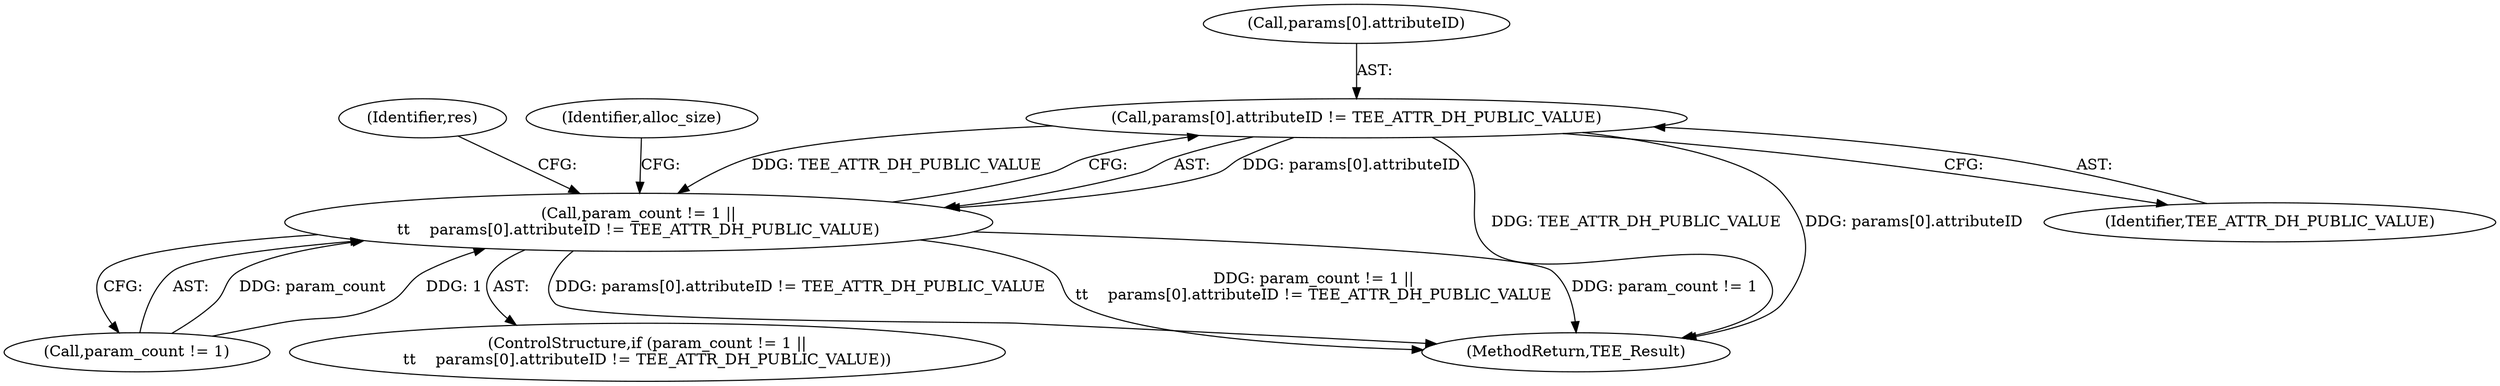digraph "0_optee_os_a637243270fc1faae16de059091795c32d86e65e@array" {
"1000257" [label="(Call,params[0].attributeID != TEE_ATTR_DH_PUBLIC_VALUE)"];
"1000253" [label="(Call,param_count != 1 ||\n\t\t    params[0].attributeID != TEE_ATTR_DH_PUBLIC_VALUE)"];
"1000859" [label="(MethodReturn,TEE_Result)"];
"1000253" [label="(Call,param_count != 1 ||\n\t\t    params[0].attributeID != TEE_ATTR_DH_PUBLIC_VALUE)"];
"1000263" [label="(Identifier,TEE_ATTR_DH_PUBLIC_VALUE)"];
"1000258" [label="(Call,params[0].attributeID)"];
"1000257" [label="(Call,params[0].attributeID != TEE_ATTR_DH_PUBLIC_VALUE)"];
"1000254" [label="(Call,param_count != 1)"];
"1000252" [label="(ControlStructure,if (param_count != 1 ||\n\t\t    params[0].attributeID != TEE_ATTR_DH_PUBLIC_VALUE))"];
"1000266" [label="(Identifier,res)"];
"1000270" [label="(Identifier,alloc_size)"];
"1000257" -> "1000253"  [label="AST: "];
"1000257" -> "1000263"  [label="CFG: "];
"1000258" -> "1000257"  [label="AST: "];
"1000263" -> "1000257"  [label="AST: "];
"1000253" -> "1000257"  [label="CFG: "];
"1000257" -> "1000859"  [label="DDG: TEE_ATTR_DH_PUBLIC_VALUE"];
"1000257" -> "1000859"  [label="DDG: params[0].attributeID"];
"1000257" -> "1000253"  [label="DDG: params[0].attributeID"];
"1000257" -> "1000253"  [label="DDG: TEE_ATTR_DH_PUBLIC_VALUE"];
"1000253" -> "1000252"  [label="AST: "];
"1000253" -> "1000254"  [label="CFG: "];
"1000254" -> "1000253"  [label="AST: "];
"1000266" -> "1000253"  [label="CFG: "];
"1000270" -> "1000253"  [label="CFG: "];
"1000253" -> "1000859"  [label="DDG: param_count != 1 ||\n\t\t    params[0].attributeID != TEE_ATTR_DH_PUBLIC_VALUE"];
"1000253" -> "1000859"  [label="DDG: param_count != 1"];
"1000253" -> "1000859"  [label="DDG: params[0].attributeID != TEE_ATTR_DH_PUBLIC_VALUE"];
"1000254" -> "1000253"  [label="DDG: param_count"];
"1000254" -> "1000253"  [label="DDG: 1"];
}
